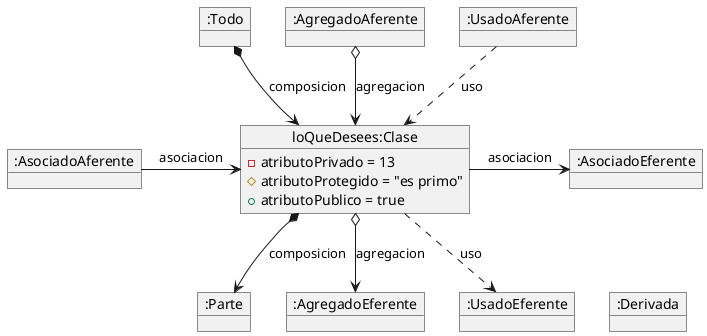 @startuml

together {
object ":Todo" as Todo
object ":AgregadoAferente" as AgregadoAferente
object ":UsadoAferente" as UsadoAferente
}

together {
object ":AsociadoAferente" as AsociadoAferente
object "loQueDesees:Clase" as Clase {
- atributoPrivado = 13
# atributoProtegido = "es primo"
+ atributoPublico = true
}
object ":AsociadoEferente" as AsociadoEferente
}

together {
object ":Derivada" as Derivada
object ":Parte" as Parte
object ":AgregadoEferente" as AgregadoEferente
object ":UsadoEferente" as UsadoEferente
}

Todo *-down-> Clase : composicion
Clase *-down-> Parte : composicion

UsadoAferente .down.> Clase : uso
AgregadoAferente o-down-> Clase: agregacion
Clase o-down-> AgregadoEferente: agregacion
Clase .down.> UsadoEferente : uso

AsociadoAferente -right-> Clase : asociacion
Clase -right-> AsociadoEferente : asociacion
@enduml
